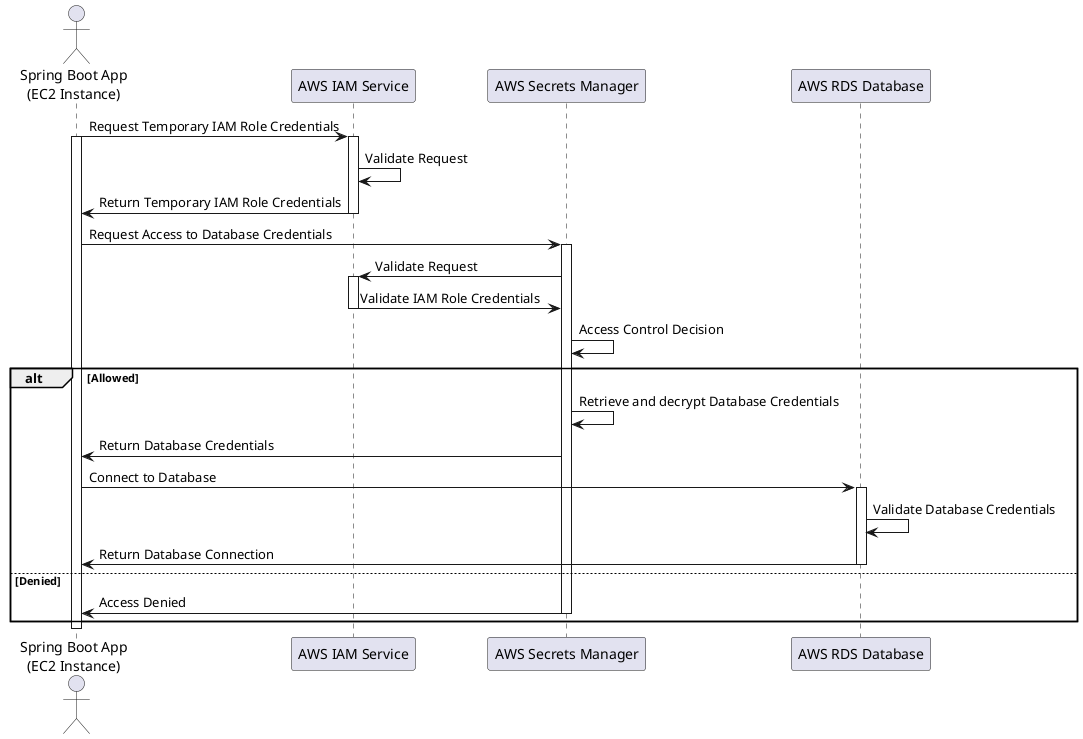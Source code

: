 @startuml

actor "Spring Boot App\n(EC2 Instance)" as SpringBootApp
participant "AWS IAM Service" as IAM
participant "AWS Secrets Manager" as SecretsManager
participant "AWS RDS Database" as RDS

SpringBootApp -> IAM: Request Temporary IAM Role Credentials
activate SpringBootApp
activate IAM
IAM -> IAM: Validate Request
IAM -> SpringBootApp: Return Temporary IAM Role Credentials
deactivate IAM

SpringBootApp -> SecretsManager: Request Access to Database Credentials
activate SecretsManager
SecretsManager -> IAM: Validate Request
activate IAM
IAM -> SecretsManager: Validate IAM Role Credentials
deactivate IAM
SecretsManager -> SecretsManager: Access Control Decision
alt Allowed
    SecretsManager -> SecretsManager: Retrieve and decrypt Database Credentials
    SecretsManager -> SpringBootApp: Return Database Credentials
    SpringBootApp -> RDS: Connect to Database
    activate RDS
    RDS -> RDS: Validate Database Credentials
    RDS -> SpringBootApp: Return Database Connection
    deactivate RDS
else Denied
    SecretsManager -> SpringBootApp: Access Denied
    deactivate SecretsManager
end
deactivate SpringBootApp
@enduml